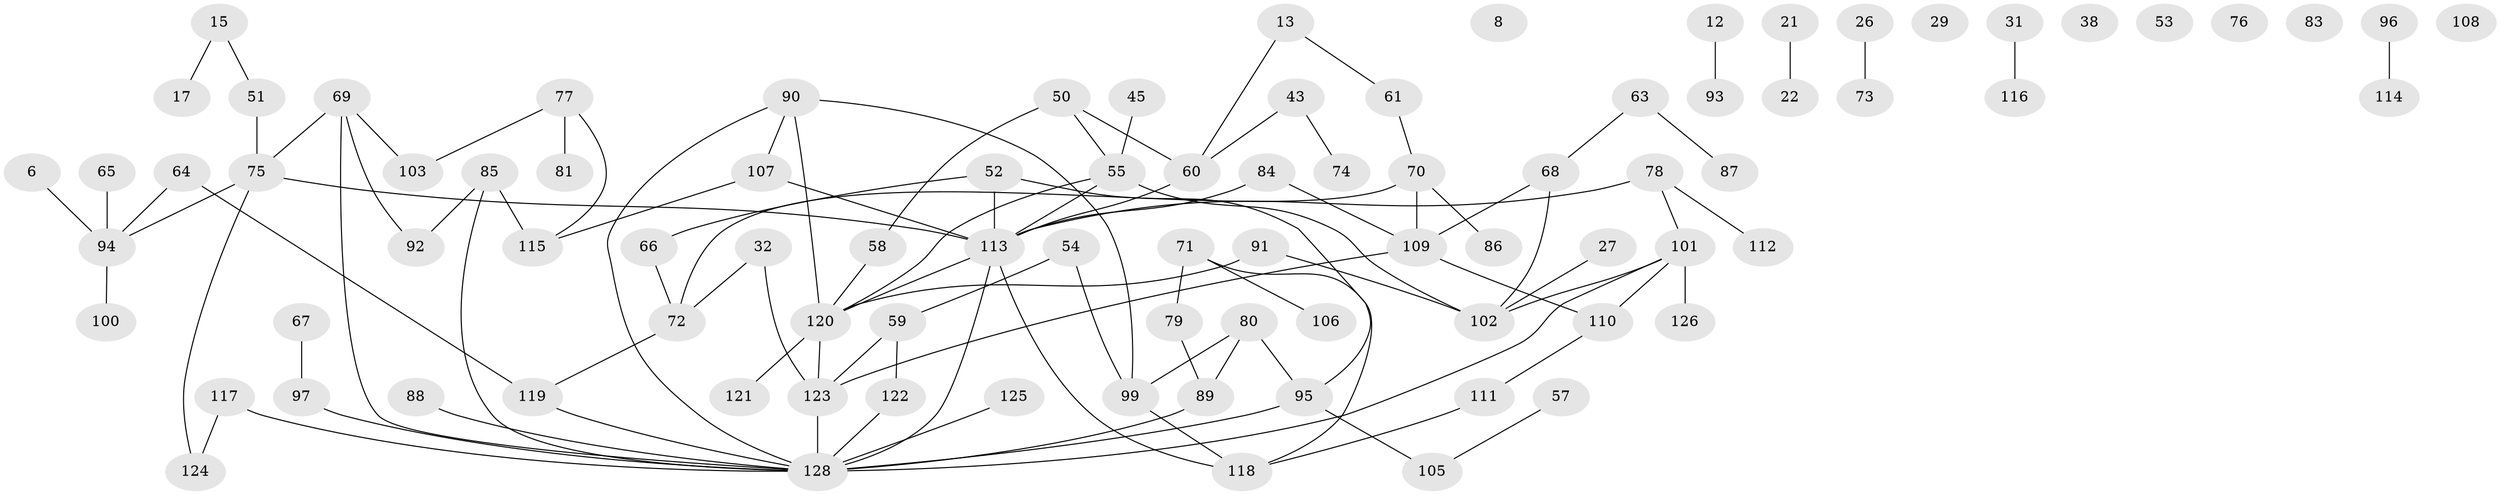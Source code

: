 // original degree distribution, {1: 0.28125, 6: 0.0234375, 4: 0.1015625, 3: 0.234375, 5: 0.0703125, 0: 0.0546875, 2: 0.2265625, 7: 0.0078125}
// Generated by graph-tools (version 1.1) at 2025/42/03/04/25 21:42:58]
// undirected, 89 vertices, 106 edges
graph export_dot {
graph [start="1"]
  node [color=gray90,style=filled];
  6;
  8;
  12;
  13;
  15;
  17;
  21;
  22;
  26;
  27;
  29;
  31;
  32;
  38;
  43;
  45;
  50 [super="+49"];
  51;
  52 [super="+18"];
  53;
  54;
  55 [super="+4+46+47"];
  57;
  58;
  59;
  60;
  61;
  63;
  64;
  65;
  66;
  67;
  68 [super="+42"];
  69;
  70;
  71;
  72;
  73;
  74;
  75 [super="+36"];
  76;
  77;
  78;
  79;
  80;
  81;
  83;
  84;
  85;
  86;
  87;
  88;
  89 [super="+37"];
  90 [super="+5+24"];
  91;
  92;
  93;
  94;
  95 [super="+11+41"];
  96;
  97;
  99 [super="+28+44"];
  100;
  101 [super="+48"];
  102 [super="+19"];
  103 [super="+14+33"];
  105 [super="+1"];
  106;
  107;
  108;
  109;
  110;
  111;
  112;
  113 [super="+20+40+56"];
  114;
  115;
  116;
  117 [super="+104"];
  118;
  119;
  120 [super="+7+82"];
  121;
  122;
  123 [super="+3"];
  124;
  125;
  126;
  128 [super="+34+127+98+62"];
  6 -- 94;
  12 -- 93;
  13 -- 60;
  13 -- 61;
  15 -- 17;
  15 -- 51;
  21 -- 22;
  26 -- 73;
  27 -- 102;
  31 -- 116;
  32 -- 72;
  32 -- 123;
  43 -- 60;
  43 -- 74;
  45 -- 55;
  50 -- 55;
  50 -- 58;
  50 -- 60;
  51 -- 75;
  52 -- 66;
  52 -- 95;
  52 -- 113;
  54 -- 59;
  54 -- 99;
  55 -- 120;
  55 -- 102;
  55 -- 113;
  57 -- 105;
  58 -- 120;
  59 -- 122;
  59 -- 123;
  60 -- 113;
  61 -- 70;
  63 -- 68;
  63 -- 87;
  64 -- 94;
  64 -- 119;
  65 -- 94;
  66 -- 72;
  67 -- 97;
  68 -- 109;
  68 -- 102;
  69 -- 75;
  69 -- 92;
  69 -- 128;
  69 -- 103;
  70 -- 72;
  70 -- 86;
  70 -- 109;
  71 -- 79;
  71 -- 106;
  71 -- 118;
  72 -- 119;
  75 -- 124;
  75 -- 94;
  75 -- 113;
  77 -- 81;
  77 -- 103;
  77 -- 115;
  78 -- 112;
  78 -- 101;
  78 -- 113;
  79 -- 89;
  80 -- 89;
  80 -- 95;
  80 -- 99;
  84 -- 109;
  84 -- 113;
  85 -- 92;
  85 -- 115;
  85 -- 128;
  88 -- 128;
  89 -- 128;
  90 -- 107;
  90 -- 120;
  90 -- 99;
  90 -- 128;
  91 -- 102;
  91 -- 120;
  94 -- 100;
  95 -- 105;
  95 -- 128;
  96 -- 114;
  97 -- 128;
  99 -- 118;
  101 -- 102;
  101 -- 110;
  101 -- 126;
  101 -- 128;
  107 -- 115;
  107 -- 113;
  109 -- 110;
  109 -- 123;
  110 -- 111;
  111 -- 118;
  113 -- 128 [weight=3];
  113 -- 118;
  113 -- 120;
  117 -- 128 [weight=3];
  117 -- 124;
  119 -- 128;
  120 -- 123 [weight=2];
  120 -- 121;
  122 -- 128;
  123 -- 128 [weight=4];
  125 -- 128;
}
